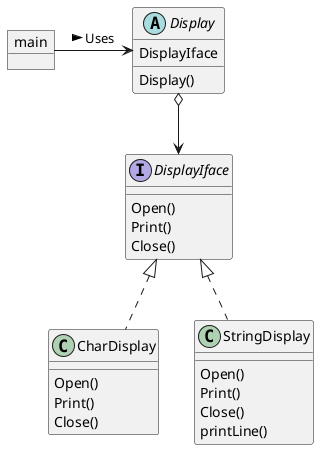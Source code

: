 @startuml
'https://plantuml.com/class-diagram

object main
interface DisplayIface {
    Open()
	Print()
	Close()
}
abstract class Display {
    DisplayIface
    Display()
}
class CharDisplay {
    Open()
	Print()
	Close()
}
class StringDisplay {
    Open()
	Print()
	Close()
    printLine()
}

main -> Display: Uses >
Display o--> DisplayIface
DisplayIface <|.. CharDisplay
DisplayIface <|.. StringDisplay

@enduml